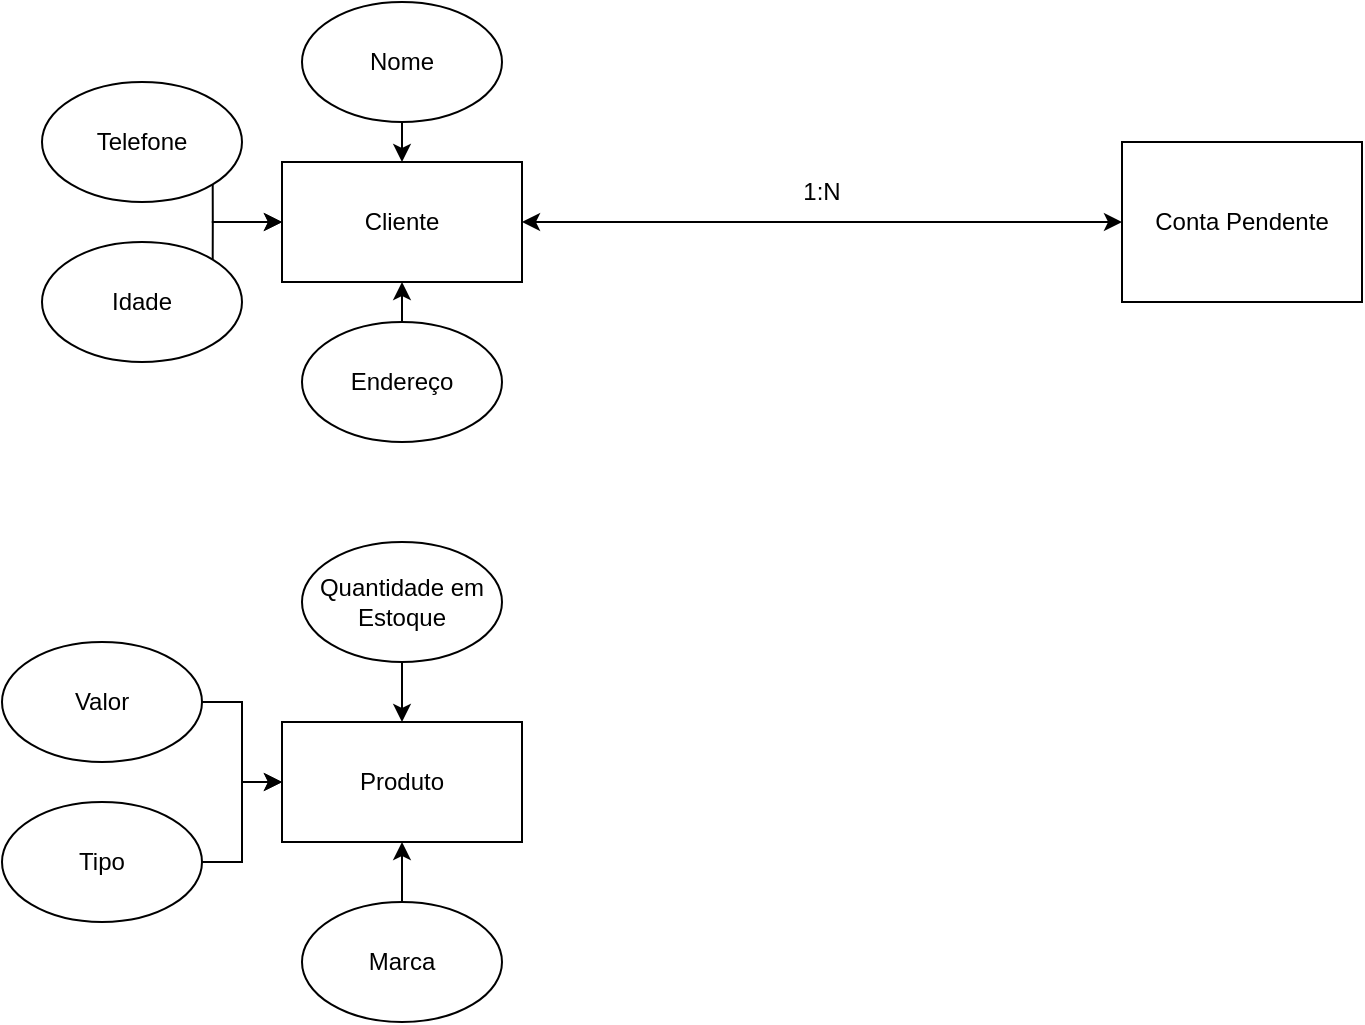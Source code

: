 <mxfile version="26.1.2">
  <diagram id="R2lEEEUBdFMjLlhIrx00" name="Page-1">
    <mxGraphModel dx="1393" dy="752" grid="1" gridSize="10" guides="1" tooltips="1" connect="1" arrows="1" fold="1" page="1" pageScale="1" pageWidth="850" pageHeight="1100" background="none" math="0" shadow="0" extFonts="Permanent Marker^https://fonts.googleapis.com/css?family=Permanent+Marker">
      <root>
        <mxCell id="0" />
        <mxCell id="1" parent="0" />
        <mxCell id="xbsHmF4L1ZmsfDJzh0Yu-1" value="Conta Pendente" style="rounded=0;whiteSpace=wrap;html=1;" vertex="1" parent="1">
          <mxGeometry x="610" y="80" width="120" height="80" as="geometry" />
        </mxCell>
        <mxCell id="xbsHmF4L1ZmsfDJzh0Yu-6" value="Telefone" style="ellipse;whiteSpace=wrap;html=1;" vertex="1" parent="1">
          <mxGeometry x="70" y="50" width="100" height="60" as="geometry" />
        </mxCell>
        <mxCell id="xbsHmF4L1ZmsfDJzh0Yu-13" style="edgeStyle=orthogonalEdgeStyle;rounded=0;orthogonalLoop=1;jettySize=auto;html=1;exitX=1;exitY=0;exitDx=0;exitDy=0;entryX=0;entryY=0.5;entryDx=0;entryDy=0;" edge="1" parent="1" source="xbsHmF4L1ZmsfDJzh0Yu-7" target="xbsHmF4L1ZmsfDJzh0Yu-9">
          <mxGeometry relative="1" as="geometry">
            <Array as="points">
              <mxPoint x="155" y="120" />
            </Array>
          </mxGeometry>
        </mxCell>
        <mxCell id="xbsHmF4L1ZmsfDJzh0Yu-7" value="Idade" style="ellipse;whiteSpace=wrap;html=1;" vertex="1" parent="1">
          <mxGeometry x="70" y="130" width="100" height="60" as="geometry" />
        </mxCell>
        <mxCell id="xbsHmF4L1ZmsfDJzh0Yu-14" style="edgeStyle=orthogonalEdgeStyle;rounded=0;orthogonalLoop=1;jettySize=auto;html=1;exitX=0.5;exitY=1;exitDx=0;exitDy=0;entryX=0.5;entryY=0;entryDx=0;entryDy=0;" edge="1" parent="1" source="xbsHmF4L1ZmsfDJzh0Yu-8" target="xbsHmF4L1ZmsfDJzh0Yu-9">
          <mxGeometry relative="1" as="geometry" />
        </mxCell>
        <mxCell id="xbsHmF4L1ZmsfDJzh0Yu-8" value="Nome" style="ellipse;whiteSpace=wrap;html=1;" vertex="1" parent="1">
          <mxGeometry x="200" y="10" width="100" height="60" as="geometry" />
        </mxCell>
        <mxCell id="xbsHmF4L1ZmsfDJzh0Yu-9" value="Cliente" style="rounded=0;whiteSpace=wrap;html=1;" vertex="1" parent="1">
          <mxGeometry x="190" y="90" width="120" height="60" as="geometry" />
        </mxCell>
        <mxCell id="xbsHmF4L1ZmsfDJzh0Yu-15" style="edgeStyle=orthogonalEdgeStyle;rounded=0;orthogonalLoop=1;jettySize=auto;html=1;exitX=0.5;exitY=0;exitDx=0;exitDy=0;entryX=0.5;entryY=1;entryDx=0;entryDy=0;" edge="1" parent="1" source="xbsHmF4L1ZmsfDJzh0Yu-10" target="xbsHmF4L1ZmsfDJzh0Yu-9">
          <mxGeometry relative="1" as="geometry" />
        </mxCell>
        <mxCell id="xbsHmF4L1ZmsfDJzh0Yu-10" value="Endereço" style="ellipse;whiteSpace=wrap;html=1;" vertex="1" parent="1">
          <mxGeometry x="200" y="170" width="100" height="60" as="geometry" />
        </mxCell>
        <mxCell id="xbsHmF4L1ZmsfDJzh0Yu-12" style="edgeStyle=orthogonalEdgeStyle;rounded=0;orthogonalLoop=1;jettySize=auto;html=1;exitX=1;exitY=1;exitDx=0;exitDy=0;" edge="1" parent="1" source="xbsHmF4L1ZmsfDJzh0Yu-6" target="xbsHmF4L1ZmsfDJzh0Yu-9">
          <mxGeometry relative="1" as="geometry">
            <Array as="points">
              <mxPoint x="155" y="120" />
            </Array>
          </mxGeometry>
        </mxCell>
        <mxCell id="xbsHmF4L1ZmsfDJzh0Yu-16" value="Produto" style="rounded=0;whiteSpace=wrap;html=1;" vertex="1" parent="1">
          <mxGeometry x="190" y="370" width="120" height="60" as="geometry" />
        </mxCell>
        <mxCell id="xbsHmF4L1ZmsfDJzh0Yu-22" style="edgeStyle=orthogonalEdgeStyle;rounded=0;orthogonalLoop=1;jettySize=auto;html=1;exitX=0.5;exitY=1;exitDx=0;exitDy=0;entryX=0.5;entryY=0;entryDx=0;entryDy=0;" edge="1" parent="1" source="xbsHmF4L1ZmsfDJzh0Yu-18" target="xbsHmF4L1ZmsfDJzh0Yu-16">
          <mxGeometry relative="1" as="geometry" />
        </mxCell>
        <mxCell id="xbsHmF4L1ZmsfDJzh0Yu-18" value="Quantidade em Estoque" style="ellipse;whiteSpace=wrap;html=1;" vertex="1" parent="1">
          <mxGeometry x="200" y="280" width="100" height="60" as="geometry" />
        </mxCell>
        <mxCell id="xbsHmF4L1ZmsfDJzh0Yu-23" style="edgeStyle=orthogonalEdgeStyle;rounded=0;orthogonalLoop=1;jettySize=auto;html=1;exitX=1;exitY=0.5;exitDx=0;exitDy=0;entryX=0;entryY=0.5;entryDx=0;entryDy=0;" edge="1" parent="1" source="xbsHmF4L1ZmsfDJzh0Yu-20" target="xbsHmF4L1ZmsfDJzh0Yu-16">
          <mxGeometry relative="1" as="geometry" />
        </mxCell>
        <mxCell id="xbsHmF4L1ZmsfDJzh0Yu-20" value="Tipo" style="ellipse;whiteSpace=wrap;html=1;" vertex="1" parent="1">
          <mxGeometry x="50" y="410" width="100" height="60" as="geometry" />
        </mxCell>
        <mxCell id="xbsHmF4L1ZmsfDJzh0Yu-24" style="edgeStyle=orthogonalEdgeStyle;rounded=0;orthogonalLoop=1;jettySize=auto;html=1;exitX=0.5;exitY=0;exitDx=0;exitDy=0;entryX=0.5;entryY=1;entryDx=0;entryDy=0;" edge="1" parent="1" source="xbsHmF4L1ZmsfDJzh0Yu-21" target="xbsHmF4L1ZmsfDJzh0Yu-16">
          <mxGeometry relative="1" as="geometry" />
        </mxCell>
        <mxCell id="xbsHmF4L1ZmsfDJzh0Yu-21" value="Marca" style="ellipse;whiteSpace=wrap;html=1;" vertex="1" parent="1">
          <mxGeometry x="200" y="460" width="100" height="60" as="geometry" />
        </mxCell>
        <mxCell id="xbsHmF4L1ZmsfDJzh0Yu-26" style="edgeStyle=orthogonalEdgeStyle;rounded=0;orthogonalLoop=1;jettySize=auto;html=1;exitX=1;exitY=0.5;exitDx=0;exitDy=0;entryX=0;entryY=0.5;entryDx=0;entryDy=0;" edge="1" parent="1" source="xbsHmF4L1ZmsfDJzh0Yu-25" target="xbsHmF4L1ZmsfDJzh0Yu-16">
          <mxGeometry relative="1" as="geometry" />
        </mxCell>
        <mxCell id="xbsHmF4L1ZmsfDJzh0Yu-25" value="Valor" style="ellipse;whiteSpace=wrap;html=1;" vertex="1" parent="1">
          <mxGeometry x="50" y="330" width="100" height="60" as="geometry" />
        </mxCell>
        <mxCell id="xbsHmF4L1ZmsfDJzh0Yu-30" value="1:N" style="text;html=1;align=center;verticalAlign=middle;whiteSpace=wrap;rounded=0;" vertex="1" parent="1">
          <mxGeometry x="430" y="90" width="60" height="30" as="geometry" />
        </mxCell>
        <mxCell id="xbsHmF4L1ZmsfDJzh0Yu-31" value="" style="endArrow=classic;startArrow=classic;html=1;rounded=0;entryX=0;entryY=0.5;entryDx=0;entryDy=0;exitX=1;exitY=0.5;exitDx=0;exitDy=0;" edge="1" parent="1" source="xbsHmF4L1ZmsfDJzh0Yu-9" target="xbsHmF4L1ZmsfDJzh0Yu-1">
          <mxGeometry width="50" height="50" relative="1" as="geometry">
            <mxPoint x="420" y="410" as="sourcePoint" />
            <mxPoint x="470" y="360" as="targetPoint" />
          </mxGeometry>
        </mxCell>
      </root>
    </mxGraphModel>
  </diagram>
</mxfile>
